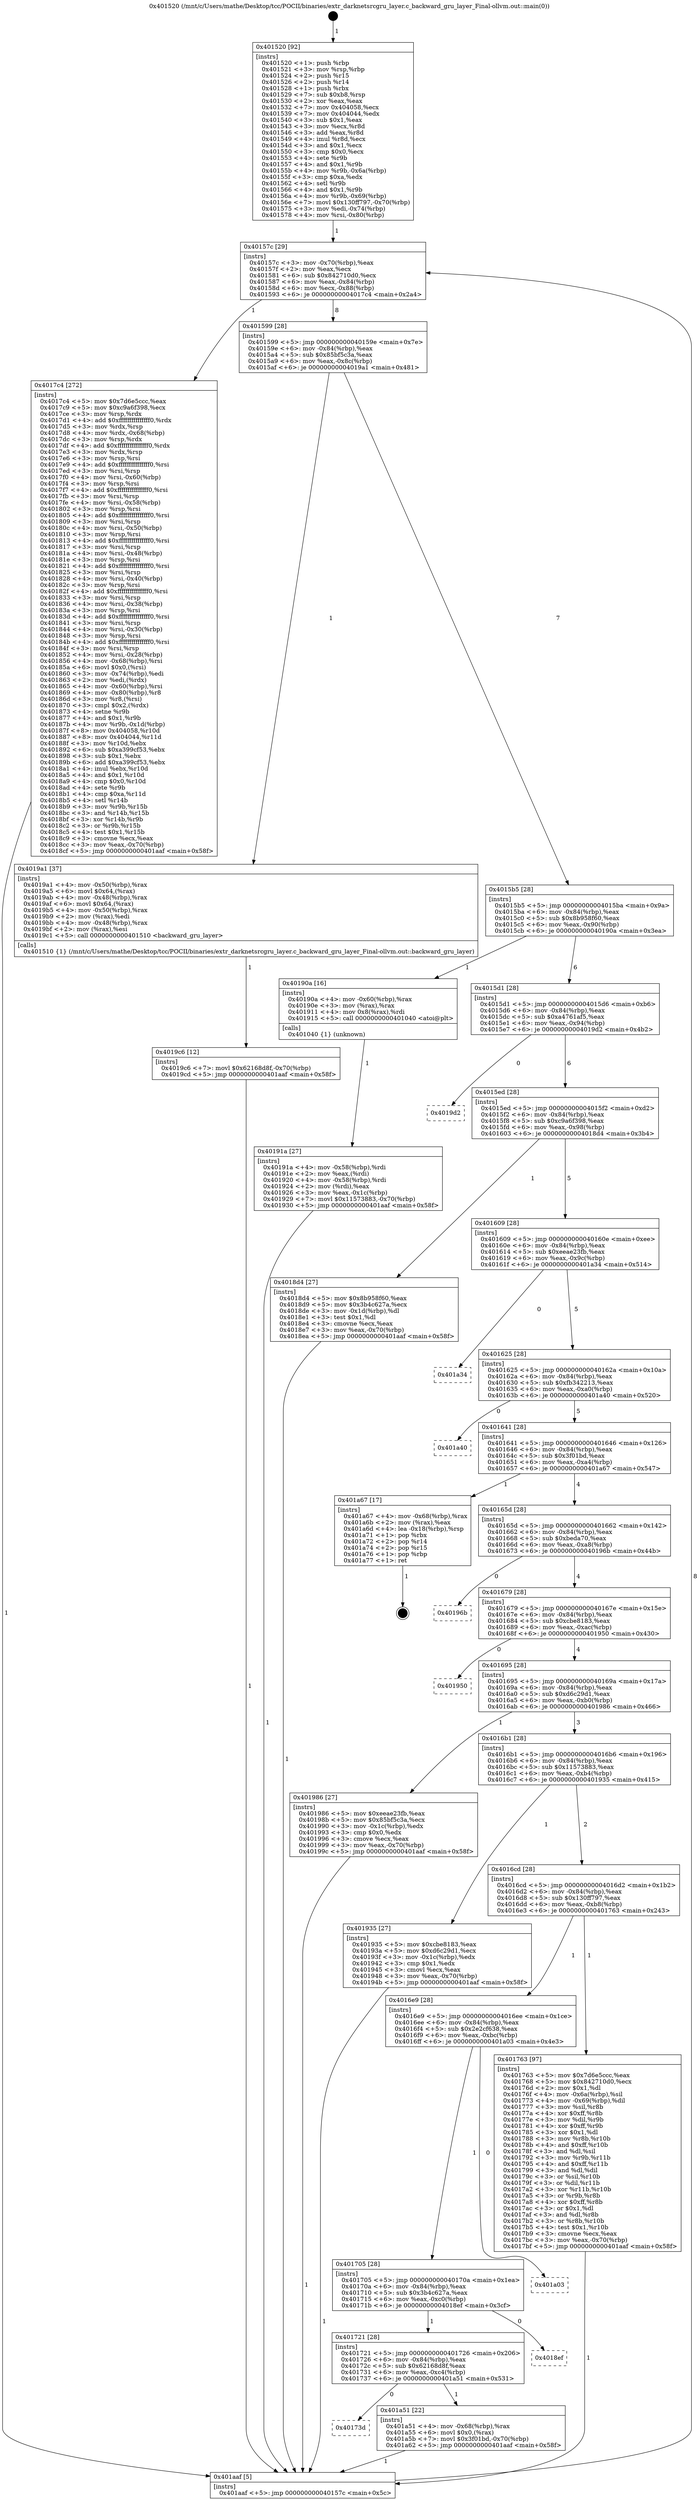 digraph "0x401520" {
  label = "0x401520 (/mnt/c/Users/mathe/Desktop/tcc/POCII/binaries/extr_darknetsrcgru_layer.c_backward_gru_layer_Final-ollvm.out::main(0))"
  labelloc = "t"
  node[shape=record]

  Entry [label="",width=0.3,height=0.3,shape=circle,fillcolor=black,style=filled]
  "0x40157c" [label="{
     0x40157c [29]\l
     | [instrs]\l
     &nbsp;&nbsp;0x40157c \<+3\>: mov -0x70(%rbp),%eax\l
     &nbsp;&nbsp;0x40157f \<+2\>: mov %eax,%ecx\l
     &nbsp;&nbsp;0x401581 \<+6\>: sub $0x842710d0,%ecx\l
     &nbsp;&nbsp;0x401587 \<+6\>: mov %eax,-0x84(%rbp)\l
     &nbsp;&nbsp;0x40158d \<+6\>: mov %ecx,-0x88(%rbp)\l
     &nbsp;&nbsp;0x401593 \<+6\>: je 00000000004017c4 \<main+0x2a4\>\l
  }"]
  "0x4017c4" [label="{
     0x4017c4 [272]\l
     | [instrs]\l
     &nbsp;&nbsp;0x4017c4 \<+5\>: mov $0x7d6e5ccc,%eax\l
     &nbsp;&nbsp;0x4017c9 \<+5\>: mov $0xc9a6f398,%ecx\l
     &nbsp;&nbsp;0x4017ce \<+3\>: mov %rsp,%rdx\l
     &nbsp;&nbsp;0x4017d1 \<+4\>: add $0xfffffffffffffff0,%rdx\l
     &nbsp;&nbsp;0x4017d5 \<+3\>: mov %rdx,%rsp\l
     &nbsp;&nbsp;0x4017d8 \<+4\>: mov %rdx,-0x68(%rbp)\l
     &nbsp;&nbsp;0x4017dc \<+3\>: mov %rsp,%rdx\l
     &nbsp;&nbsp;0x4017df \<+4\>: add $0xfffffffffffffff0,%rdx\l
     &nbsp;&nbsp;0x4017e3 \<+3\>: mov %rdx,%rsp\l
     &nbsp;&nbsp;0x4017e6 \<+3\>: mov %rsp,%rsi\l
     &nbsp;&nbsp;0x4017e9 \<+4\>: add $0xfffffffffffffff0,%rsi\l
     &nbsp;&nbsp;0x4017ed \<+3\>: mov %rsi,%rsp\l
     &nbsp;&nbsp;0x4017f0 \<+4\>: mov %rsi,-0x60(%rbp)\l
     &nbsp;&nbsp;0x4017f4 \<+3\>: mov %rsp,%rsi\l
     &nbsp;&nbsp;0x4017f7 \<+4\>: add $0xfffffffffffffff0,%rsi\l
     &nbsp;&nbsp;0x4017fb \<+3\>: mov %rsi,%rsp\l
     &nbsp;&nbsp;0x4017fe \<+4\>: mov %rsi,-0x58(%rbp)\l
     &nbsp;&nbsp;0x401802 \<+3\>: mov %rsp,%rsi\l
     &nbsp;&nbsp;0x401805 \<+4\>: add $0xfffffffffffffff0,%rsi\l
     &nbsp;&nbsp;0x401809 \<+3\>: mov %rsi,%rsp\l
     &nbsp;&nbsp;0x40180c \<+4\>: mov %rsi,-0x50(%rbp)\l
     &nbsp;&nbsp;0x401810 \<+3\>: mov %rsp,%rsi\l
     &nbsp;&nbsp;0x401813 \<+4\>: add $0xfffffffffffffff0,%rsi\l
     &nbsp;&nbsp;0x401817 \<+3\>: mov %rsi,%rsp\l
     &nbsp;&nbsp;0x40181a \<+4\>: mov %rsi,-0x48(%rbp)\l
     &nbsp;&nbsp;0x40181e \<+3\>: mov %rsp,%rsi\l
     &nbsp;&nbsp;0x401821 \<+4\>: add $0xfffffffffffffff0,%rsi\l
     &nbsp;&nbsp;0x401825 \<+3\>: mov %rsi,%rsp\l
     &nbsp;&nbsp;0x401828 \<+4\>: mov %rsi,-0x40(%rbp)\l
     &nbsp;&nbsp;0x40182c \<+3\>: mov %rsp,%rsi\l
     &nbsp;&nbsp;0x40182f \<+4\>: add $0xfffffffffffffff0,%rsi\l
     &nbsp;&nbsp;0x401833 \<+3\>: mov %rsi,%rsp\l
     &nbsp;&nbsp;0x401836 \<+4\>: mov %rsi,-0x38(%rbp)\l
     &nbsp;&nbsp;0x40183a \<+3\>: mov %rsp,%rsi\l
     &nbsp;&nbsp;0x40183d \<+4\>: add $0xfffffffffffffff0,%rsi\l
     &nbsp;&nbsp;0x401841 \<+3\>: mov %rsi,%rsp\l
     &nbsp;&nbsp;0x401844 \<+4\>: mov %rsi,-0x30(%rbp)\l
     &nbsp;&nbsp;0x401848 \<+3\>: mov %rsp,%rsi\l
     &nbsp;&nbsp;0x40184b \<+4\>: add $0xfffffffffffffff0,%rsi\l
     &nbsp;&nbsp;0x40184f \<+3\>: mov %rsi,%rsp\l
     &nbsp;&nbsp;0x401852 \<+4\>: mov %rsi,-0x28(%rbp)\l
     &nbsp;&nbsp;0x401856 \<+4\>: mov -0x68(%rbp),%rsi\l
     &nbsp;&nbsp;0x40185a \<+6\>: movl $0x0,(%rsi)\l
     &nbsp;&nbsp;0x401860 \<+3\>: mov -0x74(%rbp),%edi\l
     &nbsp;&nbsp;0x401863 \<+2\>: mov %edi,(%rdx)\l
     &nbsp;&nbsp;0x401865 \<+4\>: mov -0x60(%rbp),%rsi\l
     &nbsp;&nbsp;0x401869 \<+4\>: mov -0x80(%rbp),%r8\l
     &nbsp;&nbsp;0x40186d \<+3\>: mov %r8,(%rsi)\l
     &nbsp;&nbsp;0x401870 \<+3\>: cmpl $0x2,(%rdx)\l
     &nbsp;&nbsp;0x401873 \<+4\>: setne %r9b\l
     &nbsp;&nbsp;0x401877 \<+4\>: and $0x1,%r9b\l
     &nbsp;&nbsp;0x40187b \<+4\>: mov %r9b,-0x1d(%rbp)\l
     &nbsp;&nbsp;0x40187f \<+8\>: mov 0x404058,%r10d\l
     &nbsp;&nbsp;0x401887 \<+8\>: mov 0x404044,%r11d\l
     &nbsp;&nbsp;0x40188f \<+3\>: mov %r10d,%ebx\l
     &nbsp;&nbsp;0x401892 \<+6\>: sub $0xa399cf53,%ebx\l
     &nbsp;&nbsp;0x401898 \<+3\>: sub $0x1,%ebx\l
     &nbsp;&nbsp;0x40189b \<+6\>: add $0xa399cf53,%ebx\l
     &nbsp;&nbsp;0x4018a1 \<+4\>: imul %ebx,%r10d\l
     &nbsp;&nbsp;0x4018a5 \<+4\>: and $0x1,%r10d\l
     &nbsp;&nbsp;0x4018a9 \<+4\>: cmp $0x0,%r10d\l
     &nbsp;&nbsp;0x4018ad \<+4\>: sete %r9b\l
     &nbsp;&nbsp;0x4018b1 \<+4\>: cmp $0xa,%r11d\l
     &nbsp;&nbsp;0x4018b5 \<+4\>: setl %r14b\l
     &nbsp;&nbsp;0x4018b9 \<+3\>: mov %r9b,%r15b\l
     &nbsp;&nbsp;0x4018bc \<+3\>: and %r14b,%r15b\l
     &nbsp;&nbsp;0x4018bf \<+3\>: xor %r14b,%r9b\l
     &nbsp;&nbsp;0x4018c2 \<+3\>: or %r9b,%r15b\l
     &nbsp;&nbsp;0x4018c5 \<+4\>: test $0x1,%r15b\l
     &nbsp;&nbsp;0x4018c9 \<+3\>: cmovne %ecx,%eax\l
     &nbsp;&nbsp;0x4018cc \<+3\>: mov %eax,-0x70(%rbp)\l
     &nbsp;&nbsp;0x4018cf \<+5\>: jmp 0000000000401aaf \<main+0x58f\>\l
  }"]
  "0x401599" [label="{
     0x401599 [28]\l
     | [instrs]\l
     &nbsp;&nbsp;0x401599 \<+5\>: jmp 000000000040159e \<main+0x7e\>\l
     &nbsp;&nbsp;0x40159e \<+6\>: mov -0x84(%rbp),%eax\l
     &nbsp;&nbsp;0x4015a4 \<+5\>: sub $0x85bf5c3a,%eax\l
     &nbsp;&nbsp;0x4015a9 \<+6\>: mov %eax,-0x8c(%rbp)\l
     &nbsp;&nbsp;0x4015af \<+6\>: je 00000000004019a1 \<main+0x481\>\l
  }"]
  Exit [label="",width=0.3,height=0.3,shape=circle,fillcolor=black,style=filled,peripheries=2]
  "0x4019a1" [label="{
     0x4019a1 [37]\l
     | [instrs]\l
     &nbsp;&nbsp;0x4019a1 \<+4\>: mov -0x50(%rbp),%rax\l
     &nbsp;&nbsp;0x4019a5 \<+6\>: movl $0x64,(%rax)\l
     &nbsp;&nbsp;0x4019ab \<+4\>: mov -0x48(%rbp),%rax\l
     &nbsp;&nbsp;0x4019af \<+6\>: movl $0x64,(%rax)\l
     &nbsp;&nbsp;0x4019b5 \<+4\>: mov -0x50(%rbp),%rax\l
     &nbsp;&nbsp;0x4019b9 \<+2\>: mov (%rax),%edi\l
     &nbsp;&nbsp;0x4019bb \<+4\>: mov -0x48(%rbp),%rax\l
     &nbsp;&nbsp;0x4019bf \<+2\>: mov (%rax),%esi\l
     &nbsp;&nbsp;0x4019c1 \<+5\>: call 0000000000401510 \<backward_gru_layer\>\l
     | [calls]\l
     &nbsp;&nbsp;0x401510 \{1\} (/mnt/c/Users/mathe/Desktop/tcc/POCII/binaries/extr_darknetsrcgru_layer.c_backward_gru_layer_Final-ollvm.out::backward_gru_layer)\l
  }"]
  "0x4015b5" [label="{
     0x4015b5 [28]\l
     | [instrs]\l
     &nbsp;&nbsp;0x4015b5 \<+5\>: jmp 00000000004015ba \<main+0x9a\>\l
     &nbsp;&nbsp;0x4015ba \<+6\>: mov -0x84(%rbp),%eax\l
     &nbsp;&nbsp;0x4015c0 \<+5\>: sub $0x8b958f60,%eax\l
     &nbsp;&nbsp;0x4015c5 \<+6\>: mov %eax,-0x90(%rbp)\l
     &nbsp;&nbsp;0x4015cb \<+6\>: je 000000000040190a \<main+0x3ea\>\l
  }"]
  "0x40173d" [label="{
     0x40173d\l
  }", style=dashed]
  "0x40190a" [label="{
     0x40190a [16]\l
     | [instrs]\l
     &nbsp;&nbsp;0x40190a \<+4\>: mov -0x60(%rbp),%rax\l
     &nbsp;&nbsp;0x40190e \<+3\>: mov (%rax),%rax\l
     &nbsp;&nbsp;0x401911 \<+4\>: mov 0x8(%rax),%rdi\l
     &nbsp;&nbsp;0x401915 \<+5\>: call 0000000000401040 \<atoi@plt\>\l
     | [calls]\l
     &nbsp;&nbsp;0x401040 \{1\} (unknown)\l
  }"]
  "0x4015d1" [label="{
     0x4015d1 [28]\l
     | [instrs]\l
     &nbsp;&nbsp;0x4015d1 \<+5\>: jmp 00000000004015d6 \<main+0xb6\>\l
     &nbsp;&nbsp;0x4015d6 \<+6\>: mov -0x84(%rbp),%eax\l
     &nbsp;&nbsp;0x4015dc \<+5\>: sub $0xa4761af5,%eax\l
     &nbsp;&nbsp;0x4015e1 \<+6\>: mov %eax,-0x94(%rbp)\l
     &nbsp;&nbsp;0x4015e7 \<+6\>: je 00000000004019d2 \<main+0x4b2\>\l
  }"]
  "0x401a51" [label="{
     0x401a51 [22]\l
     | [instrs]\l
     &nbsp;&nbsp;0x401a51 \<+4\>: mov -0x68(%rbp),%rax\l
     &nbsp;&nbsp;0x401a55 \<+6\>: movl $0x0,(%rax)\l
     &nbsp;&nbsp;0x401a5b \<+7\>: movl $0x3f01bd,-0x70(%rbp)\l
     &nbsp;&nbsp;0x401a62 \<+5\>: jmp 0000000000401aaf \<main+0x58f\>\l
  }"]
  "0x4019d2" [label="{
     0x4019d2\l
  }", style=dashed]
  "0x4015ed" [label="{
     0x4015ed [28]\l
     | [instrs]\l
     &nbsp;&nbsp;0x4015ed \<+5\>: jmp 00000000004015f2 \<main+0xd2\>\l
     &nbsp;&nbsp;0x4015f2 \<+6\>: mov -0x84(%rbp),%eax\l
     &nbsp;&nbsp;0x4015f8 \<+5\>: sub $0xc9a6f398,%eax\l
     &nbsp;&nbsp;0x4015fd \<+6\>: mov %eax,-0x98(%rbp)\l
     &nbsp;&nbsp;0x401603 \<+6\>: je 00000000004018d4 \<main+0x3b4\>\l
  }"]
  "0x401721" [label="{
     0x401721 [28]\l
     | [instrs]\l
     &nbsp;&nbsp;0x401721 \<+5\>: jmp 0000000000401726 \<main+0x206\>\l
     &nbsp;&nbsp;0x401726 \<+6\>: mov -0x84(%rbp),%eax\l
     &nbsp;&nbsp;0x40172c \<+5\>: sub $0x62168d8f,%eax\l
     &nbsp;&nbsp;0x401731 \<+6\>: mov %eax,-0xc4(%rbp)\l
     &nbsp;&nbsp;0x401737 \<+6\>: je 0000000000401a51 \<main+0x531\>\l
  }"]
  "0x4018d4" [label="{
     0x4018d4 [27]\l
     | [instrs]\l
     &nbsp;&nbsp;0x4018d4 \<+5\>: mov $0x8b958f60,%eax\l
     &nbsp;&nbsp;0x4018d9 \<+5\>: mov $0x3b4c627a,%ecx\l
     &nbsp;&nbsp;0x4018de \<+3\>: mov -0x1d(%rbp),%dl\l
     &nbsp;&nbsp;0x4018e1 \<+3\>: test $0x1,%dl\l
     &nbsp;&nbsp;0x4018e4 \<+3\>: cmovne %ecx,%eax\l
     &nbsp;&nbsp;0x4018e7 \<+3\>: mov %eax,-0x70(%rbp)\l
     &nbsp;&nbsp;0x4018ea \<+5\>: jmp 0000000000401aaf \<main+0x58f\>\l
  }"]
  "0x401609" [label="{
     0x401609 [28]\l
     | [instrs]\l
     &nbsp;&nbsp;0x401609 \<+5\>: jmp 000000000040160e \<main+0xee\>\l
     &nbsp;&nbsp;0x40160e \<+6\>: mov -0x84(%rbp),%eax\l
     &nbsp;&nbsp;0x401614 \<+5\>: sub $0xeeae23fb,%eax\l
     &nbsp;&nbsp;0x401619 \<+6\>: mov %eax,-0x9c(%rbp)\l
     &nbsp;&nbsp;0x40161f \<+6\>: je 0000000000401a34 \<main+0x514\>\l
  }"]
  "0x4018ef" [label="{
     0x4018ef\l
  }", style=dashed]
  "0x401a34" [label="{
     0x401a34\l
  }", style=dashed]
  "0x401625" [label="{
     0x401625 [28]\l
     | [instrs]\l
     &nbsp;&nbsp;0x401625 \<+5\>: jmp 000000000040162a \<main+0x10a\>\l
     &nbsp;&nbsp;0x40162a \<+6\>: mov -0x84(%rbp),%eax\l
     &nbsp;&nbsp;0x401630 \<+5\>: sub $0xfb342213,%eax\l
     &nbsp;&nbsp;0x401635 \<+6\>: mov %eax,-0xa0(%rbp)\l
     &nbsp;&nbsp;0x40163b \<+6\>: je 0000000000401a40 \<main+0x520\>\l
  }"]
  "0x401705" [label="{
     0x401705 [28]\l
     | [instrs]\l
     &nbsp;&nbsp;0x401705 \<+5\>: jmp 000000000040170a \<main+0x1ea\>\l
     &nbsp;&nbsp;0x40170a \<+6\>: mov -0x84(%rbp),%eax\l
     &nbsp;&nbsp;0x401710 \<+5\>: sub $0x3b4c627a,%eax\l
     &nbsp;&nbsp;0x401715 \<+6\>: mov %eax,-0xc0(%rbp)\l
     &nbsp;&nbsp;0x40171b \<+6\>: je 00000000004018ef \<main+0x3cf\>\l
  }"]
  "0x401a40" [label="{
     0x401a40\l
  }", style=dashed]
  "0x401641" [label="{
     0x401641 [28]\l
     | [instrs]\l
     &nbsp;&nbsp;0x401641 \<+5\>: jmp 0000000000401646 \<main+0x126\>\l
     &nbsp;&nbsp;0x401646 \<+6\>: mov -0x84(%rbp),%eax\l
     &nbsp;&nbsp;0x40164c \<+5\>: sub $0x3f01bd,%eax\l
     &nbsp;&nbsp;0x401651 \<+6\>: mov %eax,-0xa4(%rbp)\l
     &nbsp;&nbsp;0x401657 \<+6\>: je 0000000000401a67 \<main+0x547\>\l
  }"]
  "0x401a03" [label="{
     0x401a03\l
  }", style=dashed]
  "0x401a67" [label="{
     0x401a67 [17]\l
     | [instrs]\l
     &nbsp;&nbsp;0x401a67 \<+4\>: mov -0x68(%rbp),%rax\l
     &nbsp;&nbsp;0x401a6b \<+2\>: mov (%rax),%eax\l
     &nbsp;&nbsp;0x401a6d \<+4\>: lea -0x18(%rbp),%rsp\l
     &nbsp;&nbsp;0x401a71 \<+1\>: pop %rbx\l
     &nbsp;&nbsp;0x401a72 \<+2\>: pop %r14\l
     &nbsp;&nbsp;0x401a74 \<+2\>: pop %r15\l
     &nbsp;&nbsp;0x401a76 \<+1\>: pop %rbp\l
     &nbsp;&nbsp;0x401a77 \<+1\>: ret\l
  }"]
  "0x40165d" [label="{
     0x40165d [28]\l
     | [instrs]\l
     &nbsp;&nbsp;0x40165d \<+5\>: jmp 0000000000401662 \<main+0x142\>\l
     &nbsp;&nbsp;0x401662 \<+6\>: mov -0x84(%rbp),%eax\l
     &nbsp;&nbsp;0x401668 \<+5\>: sub $0xbeda70,%eax\l
     &nbsp;&nbsp;0x40166d \<+6\>: mov %eax,-0xa8(%rbp)\l
     &nbsp;&nbsp;0x401673 \<+6\>: je 000000000040196b \<main+0x44b\>\l
  }"]
  "0x4019c6" [label="{
     0x4019c6 [12]\l
     | [instrs]\l
     &nbsp;&nbsp;0x4019c6 \<+7\>: movl $0x62168d8f,-0x70(%rbp)\l
     &nbsp;&nbsp;0x4019cd \<+5\>: jmp 0000000000401aaf \<main+0x58f\>\l
  }"]
  "0x40196b" [label="{
     0x40196b\l
  }", style=dashed]
  "0x401679" [label="{
     0x401679 [28]\l
     | [instrs]\l
     &nbsp;&nbsp;0x401679 \<+5\>: jmp 000000000040167e \<main+0x15e\>\l
     &nbsp;&nbsp;0x40167e \<+6\>: mov -0x84(%rbp),%eax\l
     &nbsp;&nbsp;0x401684 \<+5\>: sub $0xcbe8183,%eax\l
     &nbsp;&nbsp;0x401689 \<+6\>: mov %eax,-0xac(%rbp)\l
     &nbsp;&nbsp;0x40168f \<+6\>: je 0000000000401950 \<main+0x430\>\l
  }"]
  "0x40191a" [label="{
     0x40191a [27]\l
     | [instrs]\l
     &nbsp;&nbsp;0x40191a \<+4\>: mov -0x58(%rbp),%rdi\l
     &nbsp;&nbsp;0x40191e \<+2\>: mov %eax,(%rdi)\l
     &nbsp;&nbsp;0x401920 \<+4\>: mov -0x58(%rbp),%rdi\l
     &nbsp;&nbsp;0x401924 \<+2\>: mov (%rdi),%eax\l
     &nbsp;&nbsp;0x401926 \<+3\>: mov %eax,-0x1c(%rbp)\l
     &nbsp;&nbsp;0x401929 \<+7\>: movl $0x11573883,-0x70(%rbp)\l
     &nbsp;&nbsp;0x401930 \<+5\>: jmp 0000000000401aaf \<main+0x58f\>\l
  }"]
  "0x401950" [label="{
     0x401950\l
  }", style=dashed]
  "0x401695" [label="{
     0x401695 [28]\l
     | [instrs]\l
     &nbsp;&nbsp;0x401695 \<+5\>: jmp 000000000040169a \<main+0x17a\>\l
     &nbsp;&nbsp;0x40169a \<+6\>: mov -0x84(%rbp),%eax\l
     &nbsp;&nbsp;0x4016a0 \<+5\>: sub $0xd6c29d1,%eax\l
     &nbsp;&nbsp;0x4016a5 \<+6\>: mov %eax,-0xb0(%rbp)\l
     &nbsp;&nbsp;0x4016ab \<+6\>: je 0000000000401986 \<main+0x466\>\l
  }"]
  "0x401520" [label="{
     0x401520 [92]\l
     | [instrs]\l
     &nbsp;&nbsp;0x401520 \<+1\>: push %rbp\l
     &nbsp;&nbsp;0x401521 \<+3\>: mov %rsp,%rbp\l
     &nbsp;&nbsp;0x401524 \<+2\>: push %r15\l
     &nbsp;&nbsp;0x401526 \<+2\>: push %r14\l
     &nbsp;&nbsp;0x401528 \<+1\>: push %rbx\l
     &nbsp;&nbsp;0x401529 \<+7\>: sub $0xb8,%rsp\l
     &nbsp;&nbsp;0x401530 \<+2\>: xor %eax,%eax\l
     &nbsp;&nbsp;0x401532 \<+7\>: mov 0x404058,%ecx\l
     &nbsp;&nbsp;0x401539 \<+7\>: mov 0x404044,%edx\l
     &nbsp;&nbsp;0x401540 \<+3\>: sub $0x1,%eax\l
     &nbsp;&nbsp;0x401543 \<+3\>: mov %ecx,%r8d\l
     &nbsp;&nbsp;0x401546 \<+3\>: add %eax,%r8d\l
     &nbsp;&nbsp;0x401549 \<+4\>: imul %r8d,%ecx\l
     &nbsp;&nbsp;0x40154d \<+3\>: and $0x1,%ecx\l
     &nbsp;&nbsp;0x401550 \<+3\>: cmp $0x0,%ecx\l
     &nbsp;&nbsp;0x401553 \<+4\>: sete %r9b\l
     &nbsp;&nbsp;0x401557 \<+4\>: and $0x1,%r9b\l
     &nbsp;&nbsp;0x40155b \<+4\>: mov %r9b,-0x6a(%rbp)\l
     &nbsp;&nbsp;0x40155f \<+3\>: cmp $0xa,%edx\l
     &nbsp;&nbsp;0x401562 \<+4\>: setl %r9b\l
     &nbsp;&nbsp;0x401566 \<+4\>: and $0x1,%r9b\l
     &nbsp;&nbsp;0x40156a \<+4\>: mov %r9b,-0x69(%rbp)\l
     &nbsp;&nbsp;0x40156e \<+7\>: movl $0x130ff797,-0x70(%rbp)\l
     &nbsp;&nbsp;0x401575 \<+3\>: mov %edi,-0x74(%rbp)\l
     &nbsp;&nbsp;0x401578 \<+4\>: mov %rsi,-0x80(%rbp)\l
  }"]
  "0x401986" [label="{
     0x401986 [27]\l
     | [instrs]\l
     &nbsp;&nbsp;0x401986 \<+5\>: mov $0xeeae23fb,%eax\l
     &nbsp;&nbsp;0x40198b \<+5\>: mov $0x85bf5c3a,%ecx\l
     &nbsp;&nbsp;0x401990 \<+3\>: mov -0x1c(%rbp),%edx\l
     &nbsp;&nbsp;0x401993 \<+3\>: cmp $0x0,%edx\l
     &nbsp;&nbsp;0x401996 \<+3\>: cmove %ecx,%eax\l
     &nbsp;&nbsp;0x401999 \<+3\>: mov %eax,-0x70(%rbp)\l
     &nbsp;&nbsp;0x40199c \<+5\>: jmp 0000000000401aaf \<main+0x58f\>\l
  }"]
  "0x4016b1" [label="{
     0x4016b1 [28]\l
     | [instrs]\l
     &nbsp;&nbsp;0x4016b1 \<+5\>: jmp 00000000004016b6 \<main+0x196\>\l
     &nbsp;&nbsp;0x4016b6 \<+6\>: mov -0x84(%rbp),%eax\l
     &nbsp;&nbsp;0x4016bc \<+5\>: sub $0x11573883,%eax\l
     &nbsp;&nbsp;0x4016c1 \<+6\>: mov %eax,-0xb4(%rbp)\l
     &nbsp;&nbsp;0x4016c7 \<+6\>: je 0000000000401935 \<main+0x415\>\l
  }"]
  "0x401aaf" [label="{
     0x401aaf [5]\l
     | [instrs]\l
     &nbsp;&nbsp;0x401aaf \<+5\>: jmp 000000000040157c \<main+0x5c\>\l
  }"]
  "0x401935" [label="{
     0x401935 [27]\l
     | [instrs]\l
     &nbsp;&nbsp;0x401935 \<+5\>: mov $0xcbe8183,%eax\l
     &nbsp;&nbsp;0x40193a \<+5\>: mov $0xd6c29d1,%ecx\l
     &nbsp;&nbsp;0x40193f \<+3\>: mov -0x1c(%rbp),%edx\l
     &nbsp;&nbsp;0x401942 \<+3\>: cmp $0x1,%edx\l
     &nbsp;&nbsp;0x401945 \<+3\>: cmovl %ecx,%eax\l
     &nbsp;&nbsp;0x401948 \<+3\>: mov %eax,-0x70(%rbp)\l
     &nbsp;&nbsp;0x40194b \<+5\>: jmp 0000000000401aaf \<main+0x58f\>\l
  }"]
  "0x4016cd" [label="{
     0x4016cd [28]\l
     | [instrs]\l
     &nbsp;&nbsp;0x4016cd \<+5\>: jmp 00000000004016d2 \<main+0x1b2\>\l
     &nbsp;&nbsp;0x4016d2 \<+6\>: mov -0x84(%rbp),%eax\l
     &nbsp;&nbsp;0x4016d8 \<+5\>: sub $0x130ff797,%eax\l
     &nbsp;&nbsp;0x4016dd \<+6\>: mov %eax,-0xb8(%rbp)\l
     &nbsp;&nbsp;0x4016e3 \<+6\>: je 0000000000401763 \<main+0x243\>\l
  }"]
  "0x4016e9" [label="{
     0x4016e9 [28]\l
     | [instrs]\l
     &nbsp;&nbsp;0x4016e9 \<+5\>: jmp 00000000004016ee \<main+0x1ce\>\l
     &nbsp;&nbsp;0x4016ee \<+6\>: mov -0x84(%rbp),%eax\l
     &nbsp;&nbsp;0x4016f4 \<+5\>: sub $0x2e2cf638,%eax\l
     &nbsp;&nbsp;0x4016f9 \<+6\>: mov %eax,-0xbc(%rbp)\l
     &nbsp;&nbsp;0x4016ff \<+6\>: je 0000000000401a03 \<main+0x4e3\>\l
  }"]
  "0x401763" [label="{
     0x401763 [97]\l
     | [instrs]\l
     &nbsp;&nbsp;0x401763 \<+5\>: mov $0x7d6e5ccc,%eax\l
     &nbsp;&nbsp;0x401768 \<+5\>: mov $0x842710d0,%ecx\l
     &nbsp;&nbsp;0x40176d \<+2\>: mov $0x1,%dl\l
     &nbsp;&nbsp;0x40176f \<+4\>: mov -0x6a(%rbp),%sil\l
     &nbsp;&nbsp;0x401773 \<+4\>: mov -0x69(%rbp),%dil\l
     &nbsp;&nbsp;0x401777 \<+3\>: mov %sil,%r8b\l
     &nbsp;&nbsp;0x40177a \<+4\>: xor $0xff,%r8b\l
     &nbsp;&nbsp;0x40177e \<+3\>: mov %dil,%r9b\l
     &nbsp;&nbsp;0x401781 \<+4\>: xor $0xff,%r9b\l
     &nbsp;&nbsp;0x401785 \<+3\>: xor $0x1,%dl\l
     &nbsp;&nbsp;0x401788 \<+3\>: mov %r8b,%r10b\l
     &nbsp;&nbsp;0x40178b \<+4\>: and $0xff,%r10b\l
     &nbsp;&nbsp;0x40178f \<+3\>: and %dl,%sil\l
     &nbsp;&nbsp;0x401792 \<+3\>: mov %r9b,%r11b\l
     &nbsp;&nbsp;0x401795 \<+4\>: and $0xff,%r11b\l
     &nbsp;&nbsp;0x401799 \<+3\>: and %dl,%dil\l
     &nbsp;&nbsp;0x40179c \<+3\>: or %sil,%r10b\l
     &nbsp;&nbsp;0x40179f \<+3\>: or %dil,%r11b\l
     &nbsp;&nbsp;0x4017a2 \<+3\>: xor %r11b,%r10b\l
     &nbsp;&nbsp;0x4017a5 \<+3\>: or %r9b,%r8b\l
     &nbsp;&nbsp;0x4017a8 \<+4\>: xor $0xff,%r8b\l
     &nbsp;&nbsp;0x4017ac \<+3\>: or $0x1,%dl\l
     &nbsp;&nbsp;0x4017af \<+3\>: and %dl,%r8b\l
     &nbsp;&nbsp;0x4017b2 \<+3\>: or %r8b,%r10b\l
     &nbsp;&nbsp;0x4017b5 \<+4\>: test $0x1,%r10b\l
     &nbsp;&nbsp;0x4017b9 \<+3\>: cmovne %ecx,%eax\l
     &nbsp;&nbsp;0x4017bc \<+3\>: mov %eax,-0x70(%rbp)\l
     &nbsp;&nbsp;0x4017bf \<+5\>: jmp 0000000000401aaf \<main+0x58f\>\l
  }"]
  Entry -> "0x401520" [label=" 1"]
  "0x40157c" -> "0x4017c4" [label=" 1"]
  "0x40157c" -> "0x401599" [label=" 8"]
  "0x401a67" -> Exit [label=" 1"]
  "0x401599" -> "0x4019a1" [label=" 1"]
  "0x401599" -> "0x4015b5" [label=" 7"]
  "0x401a51" -> "0x401aaf" [label=" 1"]
  "0x4015b5" -> "0x40190a" [label=" 1"]
  "0x4015b5" -> "0x4015d1" [label=" 6"]
  "0x401721" -> "0x40173d" [label=" 0"]
  "0x4015d1" -> "0x4019d2" [label=" 0"]
  "0x4015d1" -> "0x4015ed" [label=" 6"]
  "0x401721" -> "0x401a51" [label=" 1"]
  "0x4015ed" -> "0x4018d4" [label=" 1"]
  "0x4015ed" -> "0x401609" [label=" 5"]
  "0x401705" -> "0x401721" [label=" 1"]
  "0x401609" -> "0x401a34" [label=" 0"]
  "0x401609" -> "0x401625" [label=" 5"]
  "0x401705" -> "0x4018ef" [label=" 0"]
  "0x401625" -> "0x401a40" [label=" 0"]
  "0x401625" -> "0x401641" [label=" 5"]
  "0x4016e9" -> "0x401705" [label=" 1"]
  "0x401641" -> "0x401a67" [label=" 1"]
  "0x401641" -> "0x40165d" [label=" 4"]
  "0x4016e9" -> "0x401a03" [label=" 0"]
  "0x40165d" -> "0x40196b" [label=" 0"]
  "0x40165d" -> "0x401679" [label=" 4"]
  "0x4019c6" -> "0x401aaf" [label=" 1"]
  "0x401679" -> "0x401950" [label=" 0"]
  "0x401679" -> "0x401695" [label=" 4"]
  "0x4019a1" -> "0x4019c6" [label=" 1"]
  "0x401695" -> "0x401986" [label=" 1"]
  "0x401695" -> "0x4016b1" [label=" 3"]
  "0x401935" -> "0x401aaf" [label=" 1"]
  "0x4016b1" -> "0x401935" [label=" 1"]
  "0x4016b1" -> "0x4016cd" [label=" 2"]
  "0x40191a" -> "0x401aaf" [label=" 1"]
  "0x4016cd" -> "0x401763" [label=" 1"]
  "0x4016cd" -> "0x4016e9" [label=" 1"]
  "0x401763" -> "0x401aaf" [label=" 1"]
  "0x401520" -> "0x40157c" [label=" 1"]
  "0x401aaf" -> "0x40157c" [label=" 8"]
  "0x401986" -> "0x401aaf" [label=" 1"]
  "0x4017c4" -> "0x401aaf" [label=" 1"]
  "0x4018d4" -> "0x401aaf" [label=" 1"]
  "0x40190a" -> "0x40191a" [label=" 1"]
}
